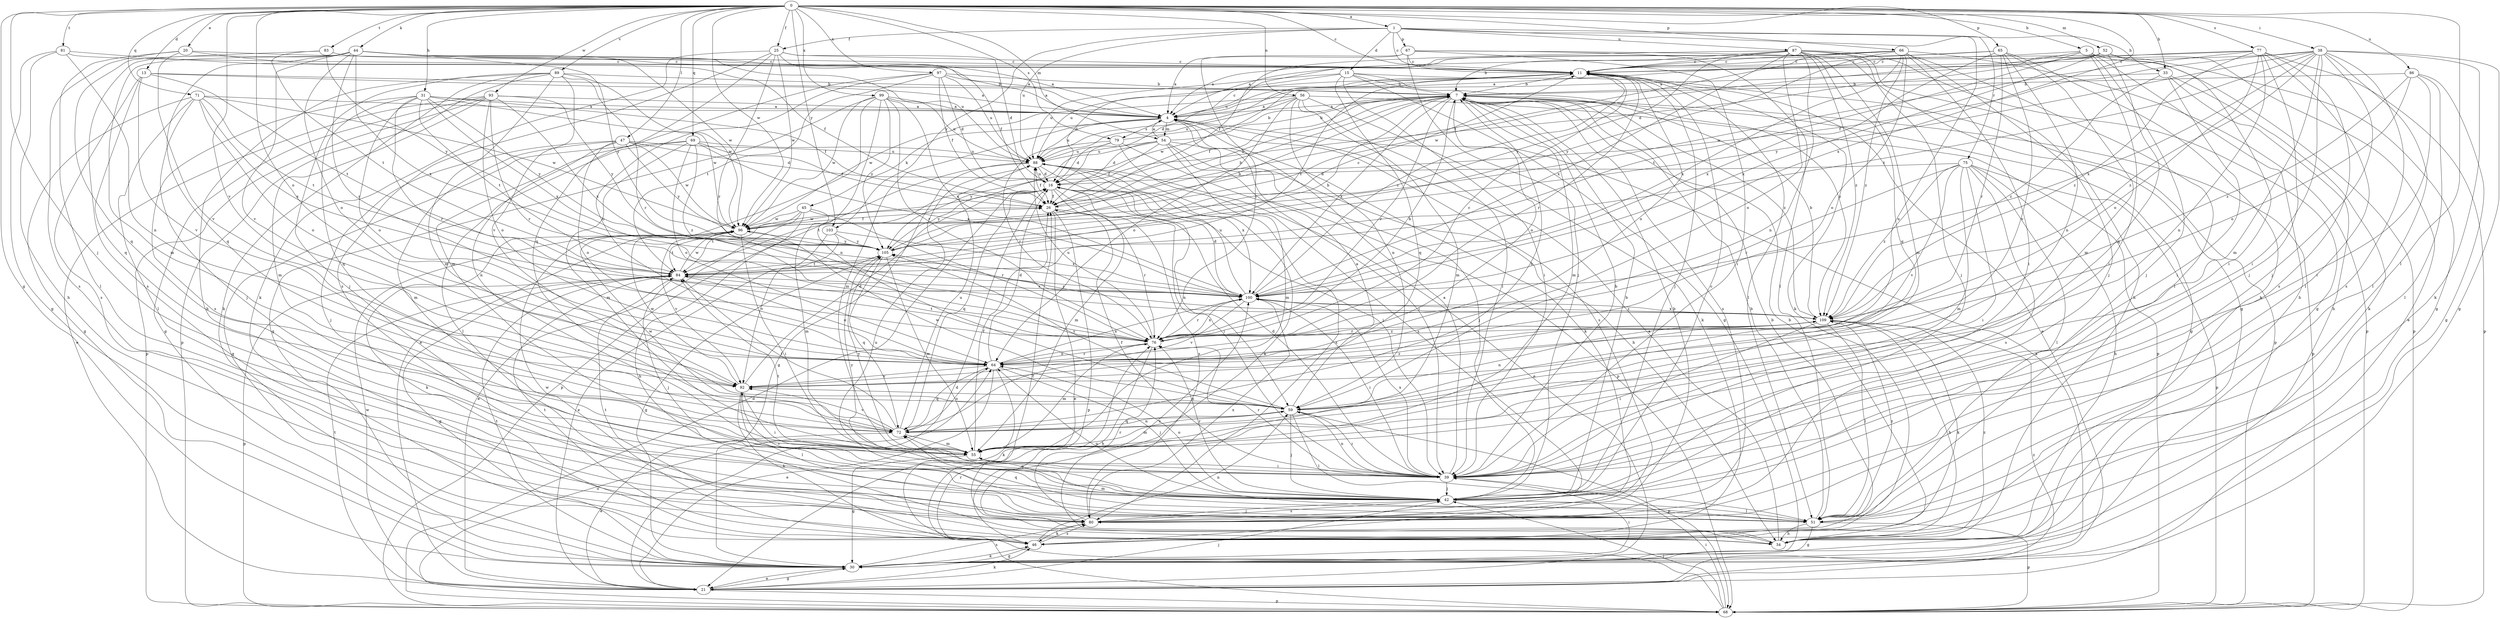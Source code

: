 strict digraph  {
0;
1;
4;
5;
7;
11;
13;
15;
16;
20;
21;
25;
26;
30;
31;
33;
34;
38;
39;
42;
44;
45;
46;
47;
51;
52;
54;
55;
56;
59;
64;
65;
66;
67;
68;
69;
71;
72;
75;
76;
77;
79;
80;
81;
83;
84;
86;
87;
88;
89;
92;
93;
96;
97;
99;
100;
103;
105;
109;
0 -> 1  [label=a];
0 -> 5  [label=b];
0 -> 11  [label=c];
0 -> 13  [label=d];
0 -> 20  [label=e];
0 -> 25  [label=f];
0 -> 30  [label=g];
0 -> 31  [label=h];
0 -> 33  [label=h];
0 -> 38  [label=i];
0 -> 42  [label=j];
0 -> 44  [label=k];
0 -> 47  [label=l];
0 -> 51  [label=l];
0 -> 52  [label=m];
0 -> 54  [label=m];
0 -> 56  [label=n];
0 -> 64  [label=o];
0 -> 65  [label=p];
0 -> 66  [label=p];
0 -> 69  [label=q];
0 -> 71  [label=q];
0 -> 77  [label=s];
0 -> 79  [label=s];
0 -> 81  [label=t];
0 -> 83  [label=t];
0 -> 86  [label=u];
0 -> 89  [label=v];
0 -> 92  [label=v];
0 -> 93  [label=w];
0 -> 96  [label=w];
0 -> 97  [label=x];
0 -> 99  [label=x];
0 -> 100  [label=x];
0 -> 103  [label=y];
1 -> 11  [label=c];
1 -> 15  [label=d];
1 -> 25  [label=f];
1 -> 33  [label=h];
1 -> 59  [label=n];
1 -> 67  [label=p];
1 -> 75  [label=r];
1 -> 87  [label=u];
1 -> 88  [label=u];
1 -> 103  [label=y];
4 -> 11  [label=c];
4 -> 45  [label=k];
4 -> 46  [label=k];
4 -> 54  [label=m];
4 -> 55  [label=m];
4 -> 79  [label=s];
4 -> 80  [label=s];
4 -> 88  [label=u];
5 -> 11  [label=c];
5 -> 21  [label=e];
5 -> 34  [label=h];
5 -> 39  [label=i];
5 -> 42  [label=j];
5 -> 68  [label=p];
5 -> 84  [label=t];
5 -> 96  [label=w];
7 -> 4  [label=a];
7 -> 26  [label=f];
7 -> 30  [label=g];
7 -> 55  [label=m];
7 -> 64  [label=o];
7 -> 68  [label=p];
7 -> 76  [label=r];
7 -> 80  [label=s];
7 -> 100  [label=x];
7 -> 109  [label=z];
11 -> 7  [label=b];
11 -> 16  [label=d];
11 -> 42  [label=j];
11 -> 46  [label=k];
11 -> 51  [label=l];
11 -> 64  [label=o];
11 -> 68  [label=p];
11 -> 76  [label=r];
11 -> 88  [label=u];
11 -> 96  [label=w];
13 -> 4  [label=a];
13 -> 7  [label=b];
13 -> 72  [label=q];
13 -> 80  [label=s];
13 -> 84  [label=t];
13 -> 92  [label=v];
15 -> 7  [label=b];
15 -> 16  [label=d];
15 -> 21  [label=e];
15 -> 30  [label=g];
15 -> 39  [label=i];
15 -> 72  [label=q];
15 -> 88  [label=u];
15 -> 109  [label=z];
16 -> 26  [label=f];
16 -> 39  [label=i];
16 -> 55  [label=m];
16 -> 59  [label=n];
16 -> 72  [label=q];
16 -> 80  [label=s];
16 -> 84  [label=t];
16 -> 88  [label=u];
16 -> 105  [label=y];
20 -> 4  [label=a];
20 -> 11  [label=c];
20 -> 51  [label=l];
20 -> 80  [label=s];
20 -> 92  [label=v];
21 -> 4  [label=a];
21 -> 16  [label=d];
21 -> 30  [label=g];
21 -> 42  [label=j];
21 -> 46  [label=k];
21 -> 68  [label=p];
21 -> 84  [label=t];
21 -> 96  [label=w];
21 -> 109  [label=z];
25 -> 11  [label=c];
25 -> 16  [label=d];
25 -> 26  [label=f];
25 -> 46  [label=k];
25 -> 72  [label=q];
25 -> 76  [label=r];
25 -> 80  [label=s];
25 -> 96  [label=w];
26 -> 7  [label=b];
26 -> 21  [label=e];
26 -> 68  [label=p];
26 -> 76  [label=r];
26 -> 96  [label=w];
30 -> 21  [label=e];
30 -> 39  [label=i];
30 -> 46  [label=k];
30 -> 80  [label=s];
30 -> 84  [label=t];
31 -> 4  [label=a];
31 -> 26  [label=f];
31 -> 64  [label=o];
31 -> 72  [label=q];
31 -> 76  [label=r];
31 -> 80  [label=s];
31 -> 84  [label=t];
31 -> 96  [label=w];
31 -> 100  [label=x];
31 -> 105  [label=y];
33 -> 7  [label=b];
33 -> 34  [label=h];
33 -> 39  [label=i];
33 -> 46  [label=k];
33 -> 109  [label=z];
34 -> 4  [label=a];
34 -> 7  [label=b];
34 -> 26  [label=f];
34 -> 84  [label=t];
34 -> 100  [label=x];
34 -> 109  [label=z];
38 -> 11  [label=c];
38 -> 26  [label=f];
38 -> 30  [label=g];
38 -> 39  [label=i];
38 -> 42  [label=j];
38 -> 46  [label=k];
38 -> 51  [label=l];
38 -> 55  [label=m];
38 -> 80  [label=s];
38 -> 84  [label=t];
38 -> 100  [label=x];
38 -> 105  [label=y];
38 -> 109  [label=z];
39 -> 4  [label=a];
39 -> 7  [label=b];
39 -> 16  [label=d];
39 -> 26  [label=f];
39 -> 42  [label=j];
39 -> 59  [label=n];
39 -> 76  [label=r];
39 -> 84  [label=t];
39 -> 100  [label=x];
39 -> 105  [label=y];
42 -> 7  [label=b];
42 -> 11  [label=c];
42 -> 51  [label=l];
42 -> 64  [label=o];
42 -> 72  [label=q];
42 -> 76  [label=r];
42 -> 80  [label=s];
42 -> 92  [label=v];
44 -> 4  [label=a];
44 -> 11  [label=c];
44 -> 55  [label=m];
44 -> 64  [label=o];
44 -> 72  [label=q];
44 -> 76  [label=r];
44 -> 80  [label=s];
44 -> 88  [label=u];
44 -> 92  [label=v];
44 -> 96  [label=w];
44 -> 100  [label=x];
44 -> 105  [label=y];
45 -> 21  [label=e];
45 -> 34  [label=h];
45 -> 55  [label=m];
45 -> 76  [label=r];
45 -> 84  [label=t];
45 -> 96  [label=w];
46 -> 7  [label=b];
46 -> 30  [label=g];
46 -> 59  [label=n];
46 -> 80  [label=s];
46 -> 84  [label=t];
46 -> 96  [label=w];
47 -> 16  [label=d];
47 -> 42  [label=j];
47 -> 55  [label=m];
47 -> 59  [label=n];
47 -> 64  [label=o];
47 -> 88  [label=u];
47 -> 96  [label=w];
47 -> 105  [label=y];
51 -> 7  [label=b];
51 -> 30  [label=g];
51 -> 34  [label=h];
51 -> 55  [label=m];
51 -> 64  [label=o];
51 -> 68  [label=p];
51 -> 72  [label=q];
51 -> 88  [label=u];
51 -> 109  [label=z];
52 -> 4  [label=a];
52 -> 11  [label=c];
52 -> 16  [label=d];
52 -> 30  [label=g];
52 -> 39  [label=i];
52 -> 72  [label=q];
52 -> 100  [label=x];
54 -> 4  [label=a];
54 -> 7  [label=b];
54 -> 16  [label=d];
54 -> 26  [label=f];
54 -> 34  [label=h];
54 -> 39  [label=i];
54 -> 42  [label=j];
54 -> 55  [label=m];
54 -> 88  [label=u];
54 -> 105  [label=y];
55 -> 26  [label=f];
55 -> 30  [label=g];
55 -> 39  [label=i];
55 -> 105  [label=y];
56 -> 4  [label=a];
56 -> 39  [label=i];
56 -> 46  [label=k];
56 -> 55  [label=m];
56 -> 59  [label=n];
56 -> 64  [label=o];
56 -> 68  [label=p];
56 -> 88  [label=u];
56 -> 96  [label=w];
59 -> 4  [label=a];
59 -> 39  [label=i];
59 -> 42  [label=j];
59 -> 51  [label=l];
59 -> 55  [label=m];
59 -> 68  [label=p];
59 -> 72  [label=q];
59 -> 96  [label=w];
59 -> 105  [label=y];
64 -> 16  [label=d];
64 -> 21  [label=e];
64 -> 42  [label=j];
64 -> 46  [label=k];
64 -> 72  [label=q];
64 -> 76  [label=r];
64 -> 92  [label=v];
64 -> 100  [label=x];
65 -> 4  [label=a];
65 -> 11  [label=c];
65 -> 46  [label=k];
65 -> 55  [label=m];
65 -> 59  [label=n];
65 -> 76  [label=r];
65 -> 92  [label=v];
65 -> 100  [label=x];
66 -> 4  [label=a];
66 -> 11  [label=c];
66 -> 26  [label=f];
66 -> 39  [label=i];
66 -> 42  [label=j];
66 -> 51  [label=l];
66 -> 64  [label=o];
66 -> 68  [label=p];
66 -> 88  [label=u];
66 -> 100  [label=x];
66 -> 105  [label=y];
66 -> 109  [label=z];
67 -> 4  [label=a];
67 -> 11  [label=c];
67 -> 30  [label=g];
67 -> 39  [label=i];
67 -> 42  [label=j];
67 -> 51  [label=l];
67 -> 76  [label=r];
68 -> 16  [label=d];
68 -> 39  [label=i];
68 -> 42  [label=j];
68 -> 64  [label=o];
68 -> 76  [label=r];
69 -> 26  [label=f];
69 -> 30  [label=g];
69 -> 51  [label=l];
69 -> 55  [label=m];
69 -> 64  [label=o];
69 -> 88  [label=u];
69 -> 100  [label=x];
69 -> 109  [label=z];
71 -> 4  [label=a];
71 -> 30  [label=g];
71 -> 42  [label=j];
71 -> 51  [label=l];
71 -> 64  [label=o];
71 -> 84  [label=t];
71 -> 96  [label=w];
71 -> 100  [label=x];
72 -> 7  [label=b];
72 -> 21  [label=e];
72 -> 55  [label=m];
72 -> 59  [label=n];
72 -> 64  [label=o];
72 -> 84  [label=t];
72 -> 88  [label=u];
72 -> 92  [label=v];
72 -> 96  [label=w];
75 -> 16  [label=d];
75 -> 34  [label=h];
75 -> 39  [label=i];
75 -> 51  [label=l];
75 -> 55  [label=m];
75 -> 68  [label=p];
75 -> 76  [label=r];
75 -> 80  [label=s];
75 -> 92  [label=v];
75 -> 109  [label=z];
76 -> 7  [label=b];
76 -> 11  [label=c];
76 -> 34  [label=h];
76 -> 55  [label=m];
76 -> 64  [label=o];
76 -> 84  [label=t];
76 -> 88  [label=u];
76 -> 100  [label=x];
76 -> 109  [label=z];
77 -> 4  [label=a];
77 -> 11  [label=c];
77 -> 42  [label=j];
77 -> 51  [label=l];
77 -> 59  [label=n];
77 -> 64  [label=o];
77 -> 68  [label=p];
77 -> 80  [label=s];
77 -> 96  [label=w];
77 -> 109  [label=z];
79 -> 7  [label=b];
79 -> 16  [label=d];
79 -> 68  [label=p];
79 -> 76  [label=r];
79 -> 80  [label=s];
79 -> 88  [label=u];
80 -> 7  [label=b];
80 -> 42  [label=j];
80 -> 46  [label=k];
80 -> 76  [label=r];
80 -> 100  [label=x];
81 -> 11  [label=c];
81 -> 26  [label=f];
81 -> 30  [label=g];
81 -> 34  [label=h];
81 -> 59  [label=n];
83 -> 11  [label=c];
83 -> 72  [label=q];
83 -> 84  [label=t];
83 -> 105  [label=y];
84 -> 7  [label=b];
84 -> 11  [label=c];
84 -> 30  [label=g];
84 -> 42  [label=j];
84 -> 64  [label=o];
84 -> 68  [label=p];
84 -> 96  [label=w];
84 -> 100  [label=x];
86 -> 7  [label=b];
86 -> 30  [label=g];
86 -> 39  [label=i];
86 -> 51  [label=l];
86 -> 64  [label=o];
86 -> 109  [label=z];
87 -> 7  [label=b];
87 -> 11  [label=c];
87 -> 26  [label=f];
87 -> 30  [label=g];
87 -> 34  [label=h];
87 -> 42  [label=j];
87 -> 55  [label=m];
87 -> 59  [label=n];
87 -> 64  [label=o];
87 -> 72  [label=q];
87 -> 100  [label=x];
87 -> 105  [label=y];
87 -> 109  [label=z];
88 -> 16  [label=d];
88 -> 21  [label=e];
88 -> 26  [label=f];
88 -> 30  [label=g];
88 -> 39  [label=i];
88 -> 46  [label=k];
88 -> 68  [label=p];
88 -> 80  [label=s];
88 -> 100  [label=x];
89 -> 7  [label=b];
89 -> 34  [label=h];
89 -> 42  [label=j];
89 -> 46  [label=k];
89 -> 55  [label=m];
89 -> 68  [label=p];
89 -> 76  [label=r];
89 -> 92  [label=v];
89 -> 96  [label=w];
92 -> 16  [label=d];
92 -> 39  [label=i];
92 -> 46  [label=k];
92 -> 51  [label=l];
92 -> 59  [label=n];
92 -> 96  [label=w];
92 -> 109  [label=z];
93 -> 4  [label=a];
93 -> 21  [label=e];
93 -> 30  [label=g];
93 -> 55  [label=m];
93 -> 64  [label=o];
93 -> 68  [label=p];
93 -> 76  [label=r];
93 -> 100  [label=x];
93 -> 105  [label=y];
96 -> 7  [label=b];
96 -> 26  [label=f];
96 -> 39  [label=i];
96 -> 46  [label=k];
96 -> 84  [label=t];
96 -> 92  [label=v];
96 -> 105  [label=y];
97 -> 4  [label=a];
97 -> 7  [label=b];
97 -> 16  [label=d];
97 -> 26  [label=f];
97 -> 55  [label=m];
97 -> 64  [label=o];
97 -> 84  [label=t];
97 -> 88  [label=u];
99 -> 4  [label=a];
99 -> 21  [label=e];
99 -> 30  [label=g];
99 -> 59  [label=n];
99 -> 76  [label=r];
99 -> 88  [label=u];
99 -> 96  [label=w];
99 -> 100  [label=x];
99 -> 105  [label=y];
100 -> 11  [label=c];
100 -> 16  [label=d];
100 -> 39  [label=i];
100 -> 76  [label=r];
100 -> 88  [label=u];
100 -> 92  [label=v];
100 -> 109  [label=z];
103 -> 21  [label=e];
103 -> 92  [label=v];
103 -> 100  [label=x];
103 -> 105  [label=y];
105 -> 7  [label=b];
105 -> 11  [label=c];
105 -> 30  [label=g];
105 -> 55  [label=m];
105 -> 72  [label=q];
105 -> 84  [label=t];
109 -> 7  [label=b];
109 -> 34  [label=h];
109 -> 39  [label=i];
109 -> 46  [label=k];
109 -> 51  [label=l];
109 -> 59  [label=n];
109 -> 76  [label=r];
109 -> 100  [label=x];
109 -> 105  [label=y];
}
